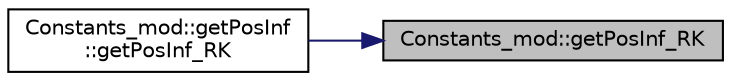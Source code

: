 digraph "Constants_mod::getPosInf_RK"
{
 // LATEX_PDF_SIZE
  edge [fontname="Helvetica",fontsize="10",labelfontname="Helvetica",labelfontsize="10"];
  node [fontname="Helvetica",fontsize="10",shape=record];
  rankdir="RL";
  Node1 [label="Constants_mod::getPosInf_RK",height=0.2,width=0.4,color="black", fillcolor="grey75", style="filled", fontcolor="black",tooltip=" "];
  Node1 -> Node2 [dir="back",color="midnightblue",fontsize="10",style="solid",fontname="Helvetica"];
  Node2 [label="Constants_mod::getPosInf\l::getPosInf_RK",height=0.2,width=0.4,color="black", fillcolor="white", style="filled",URL="$interfaceConstants__mod_1_1getPosInf.html#ad42dea176c63cb12c2ab32d027e7f2b8",tooltip=" "];
}

